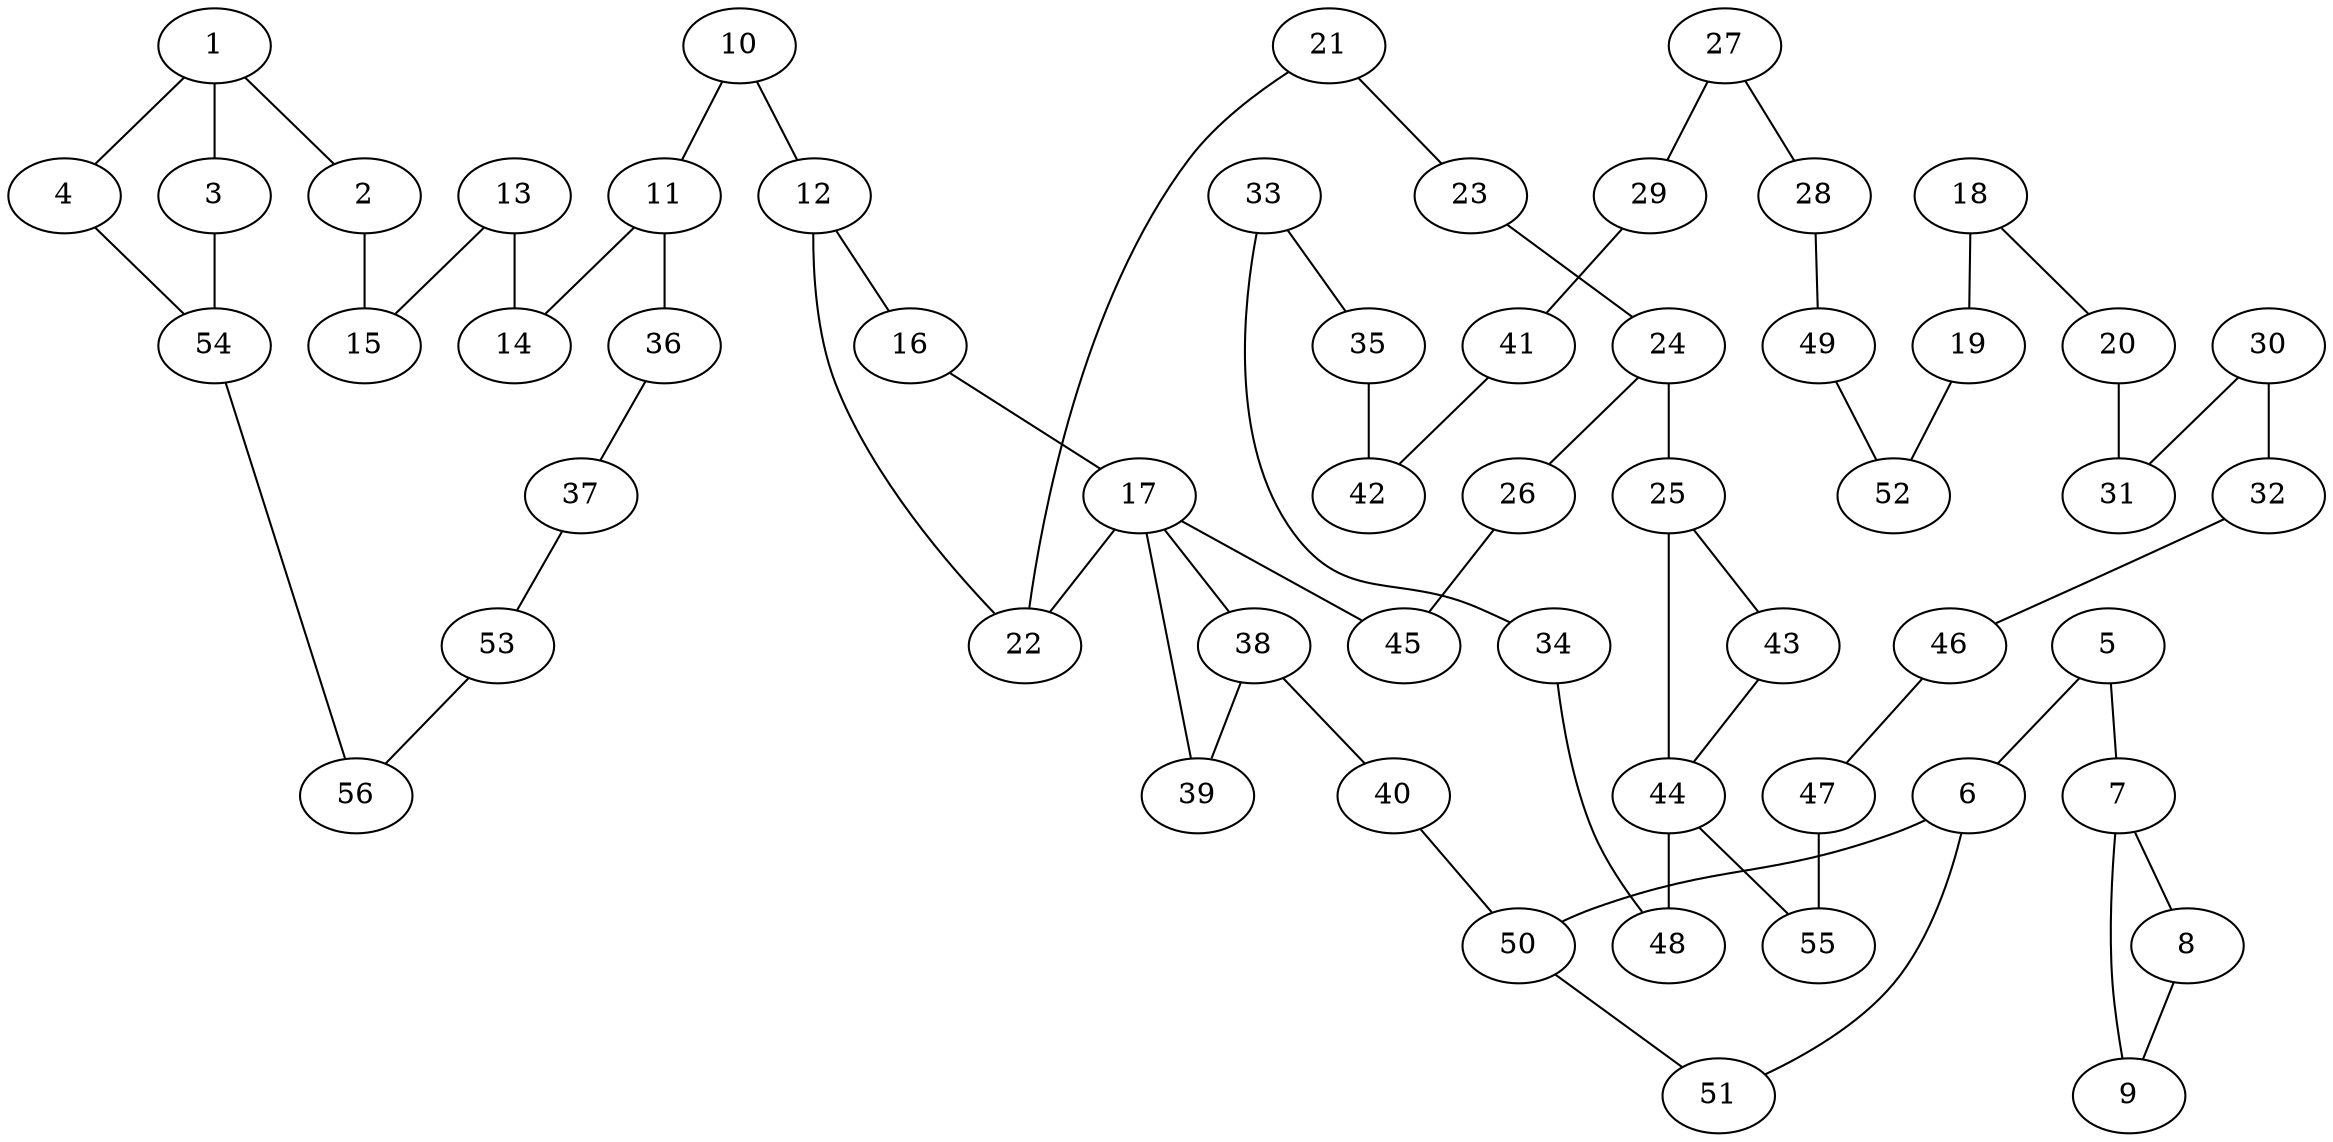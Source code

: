 graph {
1--2;
1--3;
1--4;
5--6;
5--7;
8--9;
7--8;
10--11;
10--12;
13--14;
13--15;
12--16;
16--17;
18--19;
18--20;
21--22;
21--23;
24--25;
24--26;
23--24;
27--28;
27--29;
30--31;
30--32;
33--34;
33--35;
11--36;
36--37;
38--39;
17--38;
38--40;
41--42;
29--41;
25--43;
25--44;
26--45;
35--42;
12--22;
17--22;
20--31;
32--46;
46--47;
17--39;
17--45;
7--9;
34--48;
28--49;
6--50;
6--51;
50--51;
19--52;
37--53;
49--52;
3--54;
47--55;
4--54;
44--55;
40--50;
43--44;
2--15;
44--48;
54--56;
11--14;
53--56;
}
